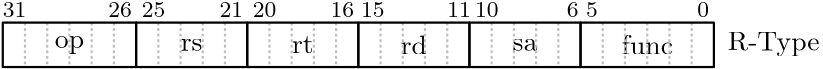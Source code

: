 <?xml version="1.0"?>
<!DOCTYPE ipe SYSTEM "ipe.dtd">
<ipe version="70206" creator="Ipe 7.2.7">
<info created="D:20190918220133" modified="D:20190918225324"/>
<ipestyle name="basic">
<symbol name="arrow/arc(spx)">
<path stroke="sym-stroke" fill="sym-stroke" pen="sym-pen">
0 0 m
-1 0.333 l
-1 -0.333 l
h
</path>
</symbol>
<symbol name="arrow/farc(spx)">
<path stroke="sym-stroke" fill="white" pen="sym-pen">
0 0 m
-1 0.333 l
-1 -0.333 l
h
</path>
</symbol>
<symbol name="arrow/ptarc(spx)">
<path stroke="sym-stroke" fill="sym-stroke" pen="sym-pen">
0 0 m
-1 0.333 l
-0.8 0 l
-1 -0.333 l
h
</path>
</symbol>
<symbol name="arrow/fptarc(spx)">
<path stroke="sym-stroke" fill="white" pen="sym-pen">
0 0 m
-1 0.333 l
-0.8 0 l
-1 -0.333 l
h
</path>
</symbol>
<symbol name="mark/circle(sx)" transformations="translations">
<path fill="sym-stroke">
0.6 0 0 0.6 0 0 e
0.4 0 0 0.4 0 0 e
</path>
</symbol>
<symbol name="mark/disk(sx)" transformations="translations">
<path fill="sym-stroke">
0.6 0 0 0.6 0 0 e
</path>
</symbol>
<symbol name="mark/fdisk(sfx)" transformations="translations">
<group>
<path fill="sym-fill">
0.5 0 0 0.5 0 0 e
</path>
<path fill="sym-stroke" fillrule="eofill">
0.6 0 0 0.6 0 0 e
0.4 0 0 0.4 0 0 e
</path>
</group>
</symbol>
<symbol name="mark/box(sx)" transformations="translations">
<path fill="sym-stroke" fillrule="eofill">
-0.6 -0.6 m
0.6 -0.6 l
0.6 0.6 l
-0.6 0.6 l
h
-0.4 -0.4 m
0.4 -0.4 l
0.4 0.4 l
-0.4 0.4 l
h
</path>
</symbol>
<symbol name="mark/square(sx)" transformations="translations">
<path fill="sym-stroke">
-0.6 -0.6 m
0.6 -0.6 l
0.6 0.6 l
-0.6 0.6 l
h
</path>
</symbol>
<symbol name="mark/fsquare(sfx)" transformations="translations">
<group>
<path fill="sym-fill">
-0.5 -0.5 m
0.5 -0.5 l
0.5 0.5 l
-0.5 0.5 l
h
</path>
<path fill="sym-stroke" fillrule="eofill">
-0.6 -0.6 m
0.6 -0.6 l
0.6 0.6 l
-0.6 0.6 l
h
-0.4 -0.4 m
0.4 -0.4 l
0.4 0.4 l
-0.4 0.4 l
h
</path>
</group>
</symbol>
<symbol name="mark/cross(sx)" transformations="translations">
<group>
<path fill="sym-stroke">
-0.43 -0.57 m
0.57 0.43 l
0.43 0.57 l
-0.57 -0.43 l
h
</path>
<path fill="sym-stroke">
-0.43 0.57 m
0.57 -0.43 l
0.43 -0.57 l
-0.57 0.43 l
h
</path>
</group>
</symbol>
<symbol name="arrow/fnormal(spx)">
<path stroke="sym-stroke" fill="white" pen="sym-pen">
0 0 m
-1 0.333 l
-1 -0.333 l
h
</path>
</symbol>
<symbol name="arrow/pointed(spx)">
<path stroke="sym-stroke" fill="sym-stroke" pen="sym-pen">
0 0 m
-1 0.333 l
-0.8 0 l
-1 -0.333 l
h
</path>
</symbol>
<symbol name="arrow/fpointed(spx)">
<path stroke="sym-stroke" fill="white" pen="sym-pen">
0 0 m
-1 0.333 l
-0.8 0 l
-1 -0.333 l
h
</path>
</symbol>
<symbol name="arrow/linear(spx)">
<path stroke="sym-stroke" pen="sym-pen">
-1 0.333 m
0 0 l
-1 -0.333 l
</path>
</symbol>
<symbol name="arrow/fdouble(spx)">
<path stroke="sym-stroke" fill="white" pen="sym-pen">
0 0 m
-1 0.333 l
-1 -0.333 l
h
-1 0 m
-2 0.333 l
-2 -0.333 l
h
</path>
</symbol>
<symbol name="arrow/double(spx)">
<path stroke="sym-stroke" fill="sym-stroke" pen="sym-pen">
0 0 m
-1 0.333 l
-1 -0.333 l
h
-1 0 m
-2 0.333 l
-2 -0.333 l
h
</path>
</symbol>
<pen name="heavier" value="0.8"/>
<pen name="fat" value="1.2"/>
<pen name="ultrafat" value="2"/>
<symbolsize name="large" value="5"/>
<symbolsize name="small" value="2"/>
<symbolsize name="tiny" value="1.1"/>
<arrowsize name="large" value="10"/>
<arrowsize name="small" value="5"/>
<arrowsize name="tiny" value="3"/>
<color name="red1" value="1 0 0"/>
<color name="red2" value="0.933 0 0"/>
<color name="red3" value="0.804 0 0"/>
<color name="red4" value="0.545 0 0"/>
<color name="green1" value="0 1 0"/>
<color name="green2" value="0 0.933 0"/>
<color name="green3" value="0 0.804 0"/>
<color name="green4" value="0 0.545 0"/>
<color name="green" value="0 1 0"/>
<color name="blue1" value="0 0 1"/>
<color name="blue2" value="0 0 0.933"/>
<color name="blue3" value="0 0 0.804"/>
<color name="blue4" value="0 0 0.545"/>
<color name="yellow" value="1 1 0"/>
<color name="orange" value="1 0.647 0"/>
<color name="gold" value="1 0.843 0"/>
<color name="purple" value="0.627 0.125 0.941"/>
<color name="gray" value="0.745"/>
<color name="brown" value="0.647 0.165 0.165"/>
<color name="navy" value="0 0 0.502"/>
<color name="pink" value="1 0.753 0.796"/>
<color name="seagreen" value="0.18 0.545 0.341"/>
<color name="turquoise" value="0.251 0.878 0.816"/>
<color name="violet" value="0.933 0.51 0.933"/>
<color name="darkblue" value="0 0 0.545"/>
<color name="darkcyan" value="0 0.545 0.545"/>
<color name="darkgray" value="0.663"/>
<color name="darkgreen" value="0 0.392 0"/>
<color name="darkmagenta" value="0.545 0 0.545"/>
<color name="darkorange" value="1 0.549 0"/>
<color name="darkred" value="0.545 0 0"/>
<color name="lightblue" value="0.678 0.847 0.902"/>
<color name="lightcyan" value="0.878 1 1"/>
<color name="lightgray" value="0.827"/>
<color name="lightgreen" value="0.565 0.933 0.565"/>
<color name="lightyellow" value="1 1 0.878"/>
<dashstyle name="dashed1" value="[1] 0"/>
<dashstyle name="dashed2" value="[2] 0"/>
<dashstyle name="dashed3" value="[4] 0"/>
<dashstyle name="dotted1" value="[1 1] 0"/>
<dashstyle name="dotted2" value="[1 2] 0"/>
<dashstyle name="dotted3" value="[1 3] 0"/>
<dashstyle name="dash dotted" value="[4 2 1 2] 0"/>
<dashstyle name="dash dot dotted" value="[4 2 1 2 1 2] 0"/>
<textsize name="large" value="\large"/>
<textsize name="Large" value="\Large"/>
<textsize name="LARGE" value="\LARGE"/>
<textsize name="huge" value="\huge"/>
<textsize name="Huge" value="\Huge"/>
<textsize name="small" value="\small"/>
<textsize name="footnote" value="\footnotesize"/>
<textsize name="tiny" value="\tiny"/>
<textstyle name="center" begin="\begin{center}" end="\end{center}"/>
<textstyle name="itemize" begin="\begin{itemize}" end="\end{itemize}"/>
<textstyle name="item" begin="\begin{itemize}\item{}" end="\end{itemize}"/>
<gridsize name="1 pts" value="1"/>
<gridsize name="2 pts" value="2"/>
<gridsize name="4 pts" value="4"/>
<gridsize name="8 pts (~3 mm)" value="8"/>
<gridsize name="16 pts (~6 mm)" value="16"/>
<gridsize name="32 pts (~12 mm)" value="32"/>
<gridsize name="10 pts (~3.5 mm)" value="10"/>
<gridsize name="20 pts (~7 mm)" value="20"/>
<gridsize name="14 pts (~5 mm)" value="14"/>
<gridsize name="28 pts (~10 mm)" value="28"/>
<gridsize name="56 pts (~20 mm)" value="56"/>
<anglesize name="90 deg" value="90"/>
<anglesize name="60 deg" value="60"/>
<anglesize name="45 deg" value="45"/>
<anglesize name="30 deg" value="30"/>
<anglesize name="22.5 deg" value="22.5"/>
<opacity name="10%" value="0.1"/>
<opacity name="30%" value="0.3"/>
<opacity name="50%" value="0.5"/>
<opacity name="75%" value="0.75"/>
<layout paper="700 1000" origin="0 0" frame="700 1000"/>
<tiling name="falling" angle="-60" step="4" width="1"/>
<tiling name="rising" angle="30" step="4" width="1"/>
</ipestyle>
<page>
<layer name="alpha"/>
<view layers="alpha" active="alpha"/>
<path layer="alpha" stroke="gray" dash="dashed1" pen="heavier">
16 24 m
16 8 l
</path>
<text matrix="1 0 0 1 35 -150.07" transformations="translations" pos="234 164" stroke="black" type="label" width="33.07" height="6.815" depth="1.93" valign="baseline">R-Type</text>
<text matrix="1 0 0 1 -104.271 -123.459" transformations="translations" pos="335 136" stroke="black" type="label" width="18.542" height="6.918" depth="0" valign="baseline">func</text>
<text matrix="1 0 0 1 -104.456 -112.144" transformations="translations" pos="296 126" stroke="black" type="label" width="8.911" height="4.289" depth="0" valign="baseline">sa</text>
<text matrix="1 0 0 1 -99.888 -87.064" transformations="translations" pos="212 100" stroke="black" type="label" width="7.776" height="6.128" depth="0" valign="baseline">rt</text>
<text matrix="1 0 0 1 -128.916 -72.1445" transformations="translations" pos="201 86" stroke="black" type="label" width="7.832" height="4.289" depth="0" valign="baseline">rs</text>
<text matrix="1 0 0 1 -84.258 -92.1835" transformations="translations" pos="111 107" stroke="black" type="label" width="10.516" height="4.297" depth="1.93" valign="baseline">op</text>
<text matrix="1 0 0 1 -6.7185 -116.459" transformations="translations" pos="158 129" stroke="black" type="label" width="9.437" height="6.918" depth="0" valign="baseline">rd</text>
<text matrix="1 0 0 1 -52 -129" transformations="translations" pos="60 155" stroke="black" type="label" width="8.468" height="5.136" depth="0" valign="baseline" size="footnote">31</text>
<text matrix="1 0 0 1 -40 -118" transformations="translations" pos="86 144" stroke="black" type="label" width="8.468" height="5.136" depth="0" valign="baseline" size="footnote">26</text>
<text matrix="1 0 0 1 -264 -100" transformations="translations" pos="322 126" stroke="black" type="label" width="8.468" height="5.136" depth="0" valign="baseline" size="footnote">25</text>
<text matrix="1 0 0 1 -278 -95" transformations="translations" pos="364 121" stroke="black" type="label" width="8.468" height="5.136" depth="0" valign="baseline" size="footnote">21</text>
<text matrix="1 0 0 1 -68 -117" transformations="translations" pos="166 143" stroke="black" type="label" width="8.468" height="5.136" depth="0" valign="baseline" size="footnote">20</text>
<text matrix="1 0 0 1 -66 -117" transformations="translations" pos="192 143" stroke="black" type="label" width="8.468" height="5.136" depth="0" valign="baseline" size="footnote">16</text>
<text matrix="1 0 0 1 -112 -111" transformations="translations" pos="280 137" stroke="black" type="label" width="8.468" height="5.136" depth="0" valign="baseline" size="footnote">11</text>
<text matrix="1 0 0 1 -94 -110" transformations="translations" pos="305 136" stroke="black" type="label" width="4.234" height="5.136" depth="0" valign="baseline" size="footnote">6</text>
<text matrix="1 0 0 1 -106 -109" transformations="translations" pos="324 135" stroke="black" type="label" width="4.234" height="5.136" depth="0" valign="baseline" size="footnote">5</text>
<text matrix="1 0 0 1 -90 -112" transformations="translations" pos="348 138" stroke="black" type="label" width="4.234" height="5.136" depth="0" valign="baseline" size="footnote">0</text>
<text matrix="1 0 0 1 -196 -113" transformations="translations" pos="333 139" stroke="black" type="label" width="8.468" height="5.136" depth="0" valign="baseline" size="footnote">15</text>
<text matrix="1 0 0 1 -102 -111" transformations="translations" pos="280 137" stroke="black" type="label" width="8.468" height="5.136" depth="0" valign="baseline" size="footnote">10</text>
<path matrix="1 0 0 1 8 0" stroke="gray" dash="dashed1" pen="heavier">
16 24 m
16 8 l
</path>
<path matrix="1 0 0 1 16 0" stroke="gray" dash="dashed1" pen="heavier">
16 24 m
16 8 l
</path>
<path matrix="1 0 0 1 24 0" stroke="gray" dash="dashed1" pen="heavier">
16 24 m
16 8 l
</path>
<path matrix="1 0 0 1 32 0" stroke="gray" dash="dashed1" pen="heavier">
16 24 m
16 8 l
</path>
<path matrix="1 0 0 1 48 0" stroke="gray" dash="dashed1" pen="heavier">
16 24 m
16 8 l
</path>
<path matrix="1 0 0 1 56 0" stroke="gray" dash="dashed1" pen="heavier">
16 24 m
16 8 l
</path>
<path matrix="1 0 0 1 64 0" stroke="gray" dash="dashed1" pen="heavier">
16 24 m
16 8 l
</path>
<path matrix="1 0 0 1 72 0" stroke="gray" dash="dashed1" pen="heavier">
16 24 m
16 8 l
</path>
<path matrix="1 0 0 1 88 0" stroke="gray" dash="dashed1" pen="heavier">
16 24 m
16 8 l
</path>
<path matrix="1 0 0 1 96 0" stroke="gray" dash="dashed1" pen="heavier">
16 24 m
16 8 l
</path>
<path matrix="1 0 0 1 104 0" stroke="gray" dash="dashed1" pen="heavier">
16 24 m
16 8 l
</path>
<path matrix="1 0 0 1 112 0" stroke="gray" dash="dashed1" pen="heavier">
16 24 m
16 8 l
</path>
<path matrix="1 0 0 1 128 0" stroke="gray" dash="dashed1" pen="heavier">
16 24 m
16 8 l
</path>
<path matrix="1 0 0 1 136 0" stroke="gray" dash="dashed1" pen="heavier">
16 24 m
16 8 l
</path>
<path matrix="1 0 0 1 144 0" stroke="gray" dash="dashed1" pen="heavier">
16 24 m
16 8 l
</path>
<path matrix="1 0 0 1 152 0" stroke="gray" dash="dashed1" pen="heavier">
16 24 m
16 8 l
</path>
<path matrix="1 0 0 1 168 0" stroke="gray" dash="dashed1" pen="heavier">
16 24 m
16 8 l
</path>
<path matrix="1 0 0 1 176 0" stroke="gray" dash="dashed1" pen="heavier">
16 24 m
16 8 l
</path>
<path matrix="1 0 0 1 184 0" stroke="gray" dash="dashed1" pen="heavier">
16 24 m
16 8 l
</path>
<path matrix="1 0 0 1 192 0" stroke="gray" dash="dashed1" pen="heavier">
16 24 m
16 8 l
</path>
<path matrix="1 0 0 1 208 0" stroke="gray" dash="dashed1" pen="heavier">
16 24 m
16 8 l
</path>
<path matrix="1 0 0 1 216 0" stroke="gray" dash="dashed1" pen="heavier">
16 24 m
16 8 l
</path>
<path matrix="1 0 0 1 224 0" stroke="gray" dash="dashed1" pen="heavier">
16 24 m
16 8 l
</path>
<path matrix="1 0 0 1 232 0" stroke="gray" dash="dashed1" pen="heavier">
16 24 m
16 8 l
</path>
<path matrix="1 0 0 1 240 0" stroke="gray" dash="dashed1" pen="heavier">
16 24 m
16 8 l
</path>
<path stroke="black" pen="heavier">
216 24 m
216 8 l
264 8 l
264 24 l
h
</path>
<path stroke="black" pen="heavier">
176 24 m
176 8 l
216 8 l
216 24 l
h
</path>
<path stroke="black" pen="heavier">
136 24 m
136 8 l
176 8 l
176 24 l
h
</path>
<path matrix="1 0 0 1 -72 -96" stroke="black" pen="heavier">
128 120 m
128 104 l
168 104 l
168 120 l
h
</path>
<path matrix="1 0 0 1 -64 -96" stroke="black" pen="heavier">
160 120 m
160 104 l
200 104 l
200 120 l
h
</path>
<path stroke="black" pen="heavier">
8 24 m
8 8 l
56 8 l
56 24 l
h
</path>
</page>
</ipe>
